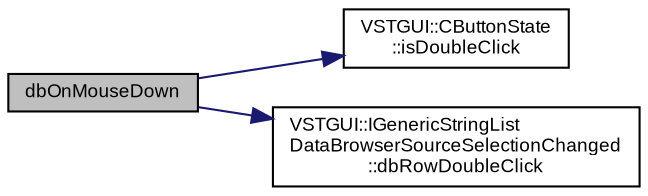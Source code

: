 digraph "dbOnMouseDown"
{
  bgcolor="transparent";
  edge [fontname="Arial",fontsize="9",labelfontname="Arial",labelfontsize="9"];
  node [fontname="Arial",fontsize="9",shape=record];
  rankdir="LR";
  Node1 [label="dbOnMouseDown",height=0.2,width=0.4,color="black", fillcolor="grey75", style="filled" fontcolor="black"];
  Node1 -> Node2 [color="midnightblue",fontsize="9",style="solid",fontname="Arial"];
  Node2 [label="VSTGUI::CButtonState\l::isDoubleClick",height=0.2,width=0.4,color="black",URL="$struct_v_s_t_g_u_i_1_1_c_button_state.html#af87e930ee47a3c26dd48db7bc16b8be0"];
  Node1 -> Node3 [color="midnightblue",fontsize="9",style="solid",fontname="Arial"];
  Node3 [label="VSTGUI::IGenericStringList\lDataBrowserSourceSelectionChanged\l::dbRowDoubleClick",height=0.2,width=0.4,color="black",URL="$class_v_s_t_g_u_i_1_1_i_generic_string_list_data_browser_source_selection_changed.html#a74eb3295cab29d216be11cda24e41eb2"];
}
